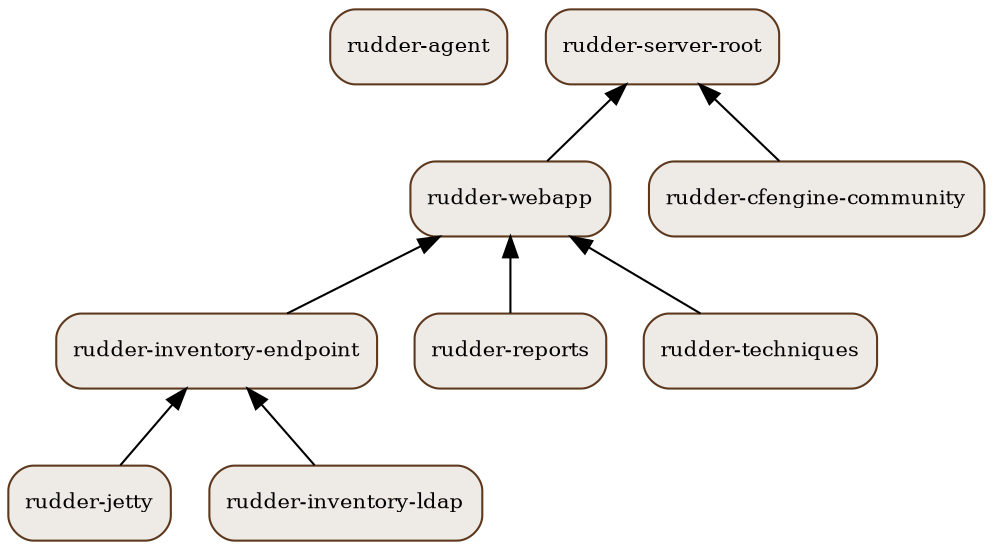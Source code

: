 digraph packages{

rankdir=BT;

node [
    shape=Mrecord, 
    style=filled, 
    color="#5d381d", 
    fillcolor="#eeebe7",
    fontsize=10
]

"rudder-agent"
"rudder-jetty"
"rudder-inventory-ldap"
"rudder-inventory-endpoint"
"rudder-reports"
"rudder-techniques"
"rudder-webapp"
"rudder-cfengine-community"
"rudder-server-root"

{rank=same;
  "rudder-agent"
  "rudder-server-root"
}
{rank=same;
  "rudder-inventory-ldap"
  "rudder-jetty"
}

"rudder-jetty" -> "rudder-inventory-endpoint"

"rudder-inventory-ldap" -> "rudder-inventory-endpoint"

{rank=same;
  "rudder-inventory-endpoint"
  "rudder-reports"
  "rudder-techniques"
}

"rudder-inventory-endpoint" -> "rudder-webapp"

"rudder-techniques" -> "rudder-webapp" 

"rudder-reports"-> "rudder-webapp"

"rudder-webapp" -> "rudder-server-root"

"rudder-cfengine-community" ->"rudder-server-root"

}




